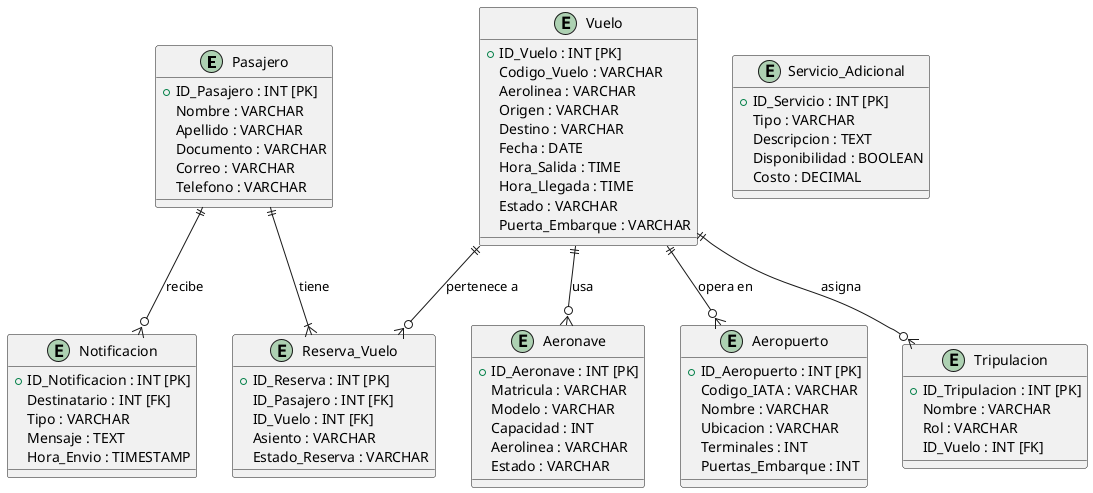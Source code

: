 @startuml
entity Pasajero {
    +ID_Pasajero : INT [PK]
    Nombre : VARCHAR
    Apellido : VARCHAR
    Documento : VARCHAR
    Correo : VARCHAR
    Telefono : VARCHAR
}

entity Vuelo {
    +ID_Vuelo : INT [PK]
    Codigo_Vuelo : VARCHAR
    Aerolinea : VARCHAR
    Origen : VARCHAR
    Destino : VARCHAR
    Fecha : DATE
    Hora_Salida : TIME
    Hora_Llegada : TIME
    Estado : VARCHAR
    Puerta_Embarque : VARCHAR
}

entity Tripulacion {
    +ID_Tripulacion : INT [PK]
    Nombre : VARCHAR
    Rol : VARCHAR
    ID_Vuelo : INT [FK]
}

entity Aeronave {
    +ID_Aeronave : INT [PK]
    Matricula : VARCHAR
    Modelo : VARCHAR
    Capacidad : INT
    Aerolinea : VARCHAR
    Estado : VARCHAR
}

entity Aeropuerto {
    +ID_Aeropuerto : INT [PK]
    Codigo_IATA : VARCHAR
    Nombre : VARCHAR
    Ubicacion : VARCHAR
    Terminales : INT
    Puertas_Embarque : INT
}

entity Reserva_Vuelo {
    +ID_Reserva : INT [PK]
    ID_Pasajero : INT [FK]
    ID_Vuelo : INT [FK]
    Asiento : VARCHAR
    Estado_Reserva : VARCHAR
}

entity Notificacion {
    +ID_Notificacion : INT [PK]
    Destinatario : INT [FK]
    Tipo : VARCHAR
    Mensaje : TEXT
    Hora_Envio : TIMESTAMP
}

entity Servicio_Adicional {
    +ID_Servicio : INT [PK]
    Tipo : VARCHAR
    Descripcion : TEXT
    Disponibilidad : BOOLEAN
    Costo : DECIMAL
}

' Relaciones entre entidades
Pasajero ||--|{ Reserva_Vuelo : "tiene"
Vuelo ||--o{ Reserva_Vuelo : "pertenece a"
Vuelo ||--o{ Tripulacion : "asigna"
Vuelo ||--o{ Aeronave : "usa"
Vuelo ||--o{ Aeropuerto : "opera en"
Pasajero ||--o{ Notificacion : "recibe"
